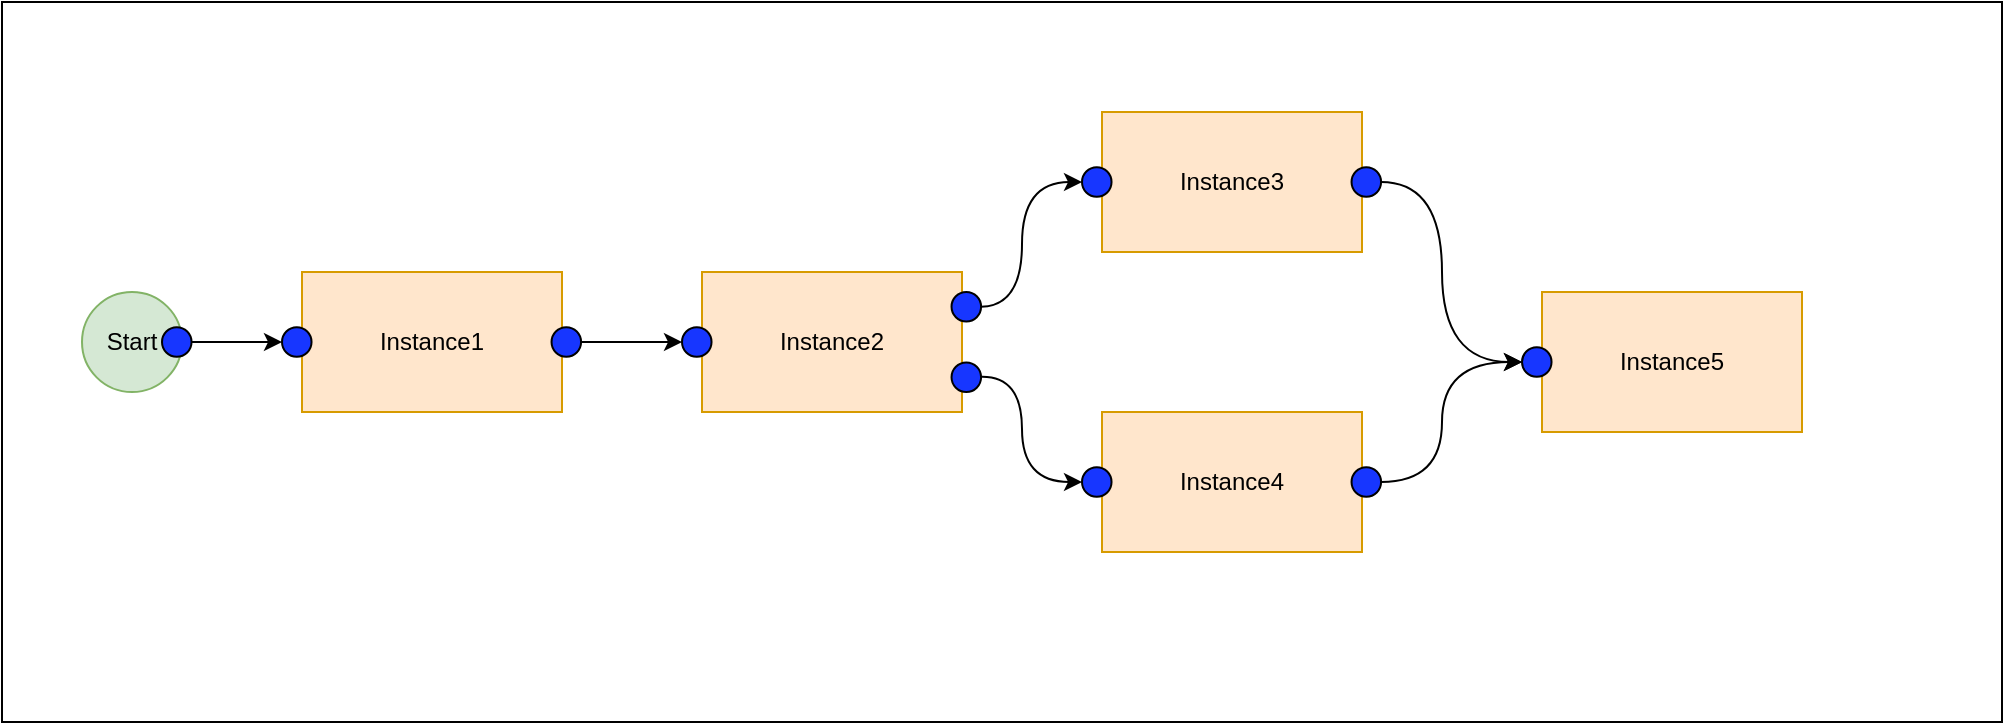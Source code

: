 <mxfile version="13.10.0" type="embed">
    <diagram id="nDFaJFDF_LfYMcwK0tZt" name="Page-1">
        <mxGraphModel dx="1062" dy="790" grid="1" gridSize="10" guides="1" tooltips="1" connect="1" arrows="1" fold="1" page="1" pageScale="1" pageWidth="850" pageHeight="1100" math="0" shadow="0">
            <root>
                <mxCell id="0"/>
                <mxCell id="1" parent="0"/>
                <mxCell id="2" value="" style="rounded=0;whiteSpace=wrap;html=1;" parent="1" vertex="1">
                    <mxGeometry x="10" y="75" width="1000" height="360" as="geometry"/>
                </mxCell>
                <mxCell id="6" value="&lt;font color=&quot;#000000&quot;&gt;Start&lt;/font&gt;" style="ellipse;whiteSpace=wrap;html=1;aspect=fixed;fillColor=#d5e8d4;strokeColor=#82b366;" parent="1" vertex="1">
                    <mxGeometry x="50" y="220" width="50" height="50" as="geometry"/>
                </mxCell>
                <mxCell id="7" value="" style="curved=1;endArrow=classic;html=1;entryX=0;entryY=0.5;entryDx=0;entryDy=0;" parent="1" source="47" target="11" edge="1">
                    <mxGeometry width="50" height="50" relative="1" as="geometry">
                        <mxPoint x="100" y="244.71" as="sourcePoint"/>
                        <mxPoint x="110" y="40" as="targetPoint"/>
                        <Array as="points"/>
                    </mxGeometry>
                </mxCell>
                <mxCell id="13" value="" style="group" parent="1" vertex="1" connectable="0">
                    <mxGeometry x="150" y="210" width="149.54" height="70" as="geometry"/>
                </mxCell>
                <mxCell id="5" value="" style="group" parent="13" vertex="1" connectable="0">
                    <mxGeometry width="134.77" height="70" as="geometry"/>
                </mxCell>
                <mxCell id="12" value="" style="group" parent="5" vertex="1" connectable="0">
                    <mxGeometry width="140" height="70" as="geometry"/>
                </mxCell>
                <mxCell id="3" value="&lt;font color=&quot;#000000&quot;&gt;Instance1&lt;/font&gt;" style="rounded=0;whiteSpace=wrap;html=1;fillColor=#ffe6cc;strokeColor=#d79b00;" parent="12" vertex="1">
                    <mxGeometry x="10" width="130" height="70" as="geometry"/>
                </mxCell>
                <mxCell id="11" value="" style="ellipse;whiteSpace=wrap;html=1;aspect=fixed;fillColor=#1736FF;" parent="12" vertex="1">
                    <mxGeometry y="27.61" width="14.77" height="14.77" as="geometry"/>
                </mxCell>
                <mxCell id="4" value="" style="ellipse;whiteSpace=wrap;html=1;aspect=fixed;fillColor=#1736FF;" parent="13" vertex="1">
                    <mxGeometry x="134.77" y="27.62" width="14.77" height="14.77" as="geometry"/>
                </mxCell>
                <mxCell id="14" value="" style="group" parent="1" vertex="1" connectable="0">
                    <mxGeometry x="350" y="210" width="149.54" height="70" as="geometry"/>
                </mxCell>
                <mxCell id="15" value="" style="group" parent="14" vertex="1" connectable="0">
                    <mxGeometry width="134.77" height="70" as="geometry"/>
                </mxCell>
                <mxCell id="16" value="" style="group" parent="15" vertex="1" connectable="0">
                    <mxGeometry width="140" height="70" as="geometry"/>
                </mxCell>
                <mxCell id="17" value="&lt;font color=&quot;#000000&quot;&gt;Instance2&lt;/font&gt;" style="rounded=0;whiteSpace=wrap;html=1;fillColor=#ffe6cc;strokeColor=#d79b00;" parent="16" vertex="1">
                    <mxGeometry x="10" width="130" height="70" as="geometry"/>
                </mxCell>
                <mxCell id="18" value="" style="ellipse;whiteSpace=wrap;html=1;aspect=fixed;fillColor=#1736FF;" parent="16" vertex="1">
                    <mxGeometry y="27.61" width="14.77" height="14.77" as="geometry"/>
                </mxCell>
                <mxCell id="19" value="" style="ellipse;whiteSpace=wrap;html=1;aspect=fixed;fillColor=#1736FF;" parent="14" vertex="1">
                    <mxGeometry x="134.77" y="10.0" width="14.77" height="14.77" as="geometry"/>
                </mxCell>
                <mxCell id="20" value="" style="curved=1;endArrow=classic;html=1;entryX=0;entryY=0.5;entryDx=0;entryDy=0;exitX=1;exitY=0.5;exitDx=0;exitDy=0;" parent="1" source="4" target="18" edge="1">
                    <mxGeometry width="50" height="50" relative="1" as="geometry">
                        <mxPoint x="110" y="254.71" as="sourcePoint"/>
                        <mxPoint x="160.0" y="254.995" as="targetPoint"/>
                        <Array as="points"/>
                    </mxGeometry>
                </mxCell>
                <mxCell id="21" value="" style="ellipse;whiteSpace=wrap;html=1;aspect=fixed;fillColor=#1736FF;" parent="1" vertex="1">
                    <mxGeometry x="484.77" y="255.23" width="14.77" height="14.77" as="geometry"/>
                </mxCell>
                <mxCell id="28" value="" style="curved=1;endArrow=classic;html=1;exitX=1;exitY=0.5;exitDx=0;exitDy=0;entryX=0;entryY=0.5;entryDx=0;entryDy=0;" parent="1" source="19" target="26" edge="1">
                    <mxGeometry width="50" height="50" relative="1" as="geometry">
                        <mxPoint x="460" y="190" as="sourcePoint"/>
                        <mxPoint x="510" y="140" as="targetPoint"/>
                        <Array as="points">
                            <mxPoint x="520" y="227"/>
                            <mxPoint x="520" y="165"/>
                        </Array>
                    </mxGeometry>
                </mxCell>
                <mxCell id="30" value="" style="group" parent="1" vertex="1" connectable="0">
                    <mxGeometry x="550" y="280" width="149.54" height="70" as="geometry"/>
                </mxCell>
                <mxCell id="31" value="" style="group" parent="30" vertex="1" connectable="0">
                    <mxGeometry width="134.77" height="70" as="geometry"/>
                </mxCell>
                <mxCell id="32" value="" style="group" parent="31" vertex="1" connectable="0">
                    <mxGeometry width="140" height="70" as="geometry"/>
                </mxCell>
                <mxCell id="33" value="&lt;font color=&quot;#000000&quot;&gt;Instance4&lt;/font&gt;" style="rounded=0;whiteSpace=wrap;html=1;fillColor=#ffe6cc;strokeColor=#d79b00;" parent="32" vertex="1">
                    <mxGeometry x="10" width="130" height="70" as="geometry"/>
                </mxCell>
                <mxCell id="34" value="" style="ellipse;whiteSpace=wrap;html=1;aspect=fixed;fillColor=#1736FF;" parent="32" vertex="1">
                    <mxGeometry y="27.61" width="14.77" height="14.77" as="geometry"/>
                </mxCell>
                <mxCell id="35" value="" style="ellipse;whiteSpace=wrap;html=1;aspect=fixed;fillColor=#1736FF;" parent="30" vertex="1">
                    <mxGeometry x="134.77" y="27.62" width="14.77" height="14.77" as="geometry"/>
                </mxCell>
                <mxCell id="37" value="" style="group" parent="1" vertex="1" connectable="0">
                    <mxGeometry x="550" y="130" width="149.54" height="70" as="geometry"/>
                </mxCell>
                <mxCell id="22" value="" style="group" parent="37" vertex="1" connectable="0">
                    <mxGeometry width="149.54" height="70" as="geometry"/>
                </mxCell>
                <mxCell id="23" value="" style="group" parent="22" vertex="1" connectable="0">
                    <mxGeometry width="134.77" height="70" as="geometry"/>
                </mxCell>
                <mxCell id="24" value="" style="group" parent="23" vertex="1" connectable="0">
                    <mxGeometry width="140" height="70" as="geometry"/>
                </mxCell>
                <mxCell id="25" value="&lt;font color=&quot;#000000&quot;&gt;Instance3&lt;/font&gt;" style="rounded=0;whiteSpace=wrap;html=1;fillColor=#ffe6cc;strokeColor=#d79b00;" parent="24" vertex="1">
                    <mxGeometry x="10" width="130" height="70" as="geometry"/>
                </mxCell>
                <mxCell id="26" value="" style="ellipse;whiteSpace=wrap;html=1;aspect=fixed;fillColor=#1736FF;" parent="24" vertex="1">
                    <mxGeometry y="27.61" width="14.77" height="14.77" as="geometry"/>
                </mxCell>
                <mxCell id="36" value="" style="ellipse;whiteSpace=wrap;html=1;aspect=fixed;fillColor=#1736FF;" parent="37" vertex="1">
                    <mxGeometry x="134.77" y="27.61" width="14.77" height="14.77" as="geometry"/>
                </mxCell>
                <mxCell id="38" value="" style="curved=1;endArrow=classic;html=1;exitX=1;exitY=0.5;exitDx=0;exitDy=0;entryX=0;entryY=0.5;entryDx=0;entryDy=0;" parent="1" target="34" edge="1">
                    <mxGeometry width="50" height="50" relative="1" as="geometry">
                        <mxPoint x="499.54" y="262.395" as="sourcePoint"/>
                        <mxPoint x="550.0" y="200.005" as="targetPoint"/>
                        <Array as="points">
                            <mxPoint x="520" y="262.01"/>
                            <mxPoint x="520" y="315"/>
                        </Array>
                    </mxGeometry>
                </mxCell>
                <mxCell id="39" value="" style="group" parent="1" vertex="1" connectable="0">
                    <mxGeometry x="770" y="220" width="149.54" height="70" as="geometry"/>
                </mxCell>
                <mxCell id="40" value="" style="group" parent="39" vertex="1" connectable="0">
                    <mxGeometry width="134.77" height="70" as="geometry"/>
                </mxCell>
                <mxCell id="41" value="" style="group" parent="40" vertex="1" connectable="0">
                    <mxGeometry width="140" height="70" as="geometry"/>
                </mxCell>
                <mxCell id="42" value="&lt;font color=&quot;#000000&quot;&gt;Instance5&lt;/font&gt;" style="rounded=0;whiteSpace=wrap;html=1;fillColor=#ffe6cc;strokeColor=#d79b00;" parent="41" vertex="1">
                    <mxGeometry x="10" width="130" height="70" as="geometry"/>
                </mxCell>
                <mxCell id="43" value="" style="ellipse;whiteSpace=wrap;html=1;aspect=fixed;fillColor=#1736FF;" parent="41" vertex="1">
                    <mxGeometry y="27.61" width="14.77" height="14.77" as="geometry"/>
                </mxCell>
                <mxCell id="45" value="" style="curved=1;endArrow=classic;html=1;exitX=1;exitY=0.5;exitDx=0;exitDy=0;entryX=0;entryY=0.5;entryDx=0;entryDy=0;" parent="1" edge="1">
                    <mxGeometry width="50" height="50" relative="1" as="geometry">
                        <mxPoint x="699.54" y="164.995" as="sourcePoint"/>
                        <mxPoint x="770.0" y="254.995" as="targetPoint"/>
                        <Array as="points">
                            <mxPoint x="730" y="165"/>
                            <mxPoint x="730" y="255"/>
                        </Array>
                    </mxGeometry>
                </mxCell>
                <mxCell id="46" value="" style="curved=1;endArrow=classic;html=1;exitX=1;exitY=0.5;exitDx=0;exitDy=0;entryX=0;entryY=0.5;entryDx=0;entryDy=0;" parent="1" source="35" target="43" edge="1">
                    <mxGeometry width="50" height="50" relative="1" as="geometry">
                        <mxPoint x="740.0" y="300.005" as="sourcePoint"/>
                        <mxPoint x="810.46" y="390.005" as="targetPoint"/>
                        <Array as="points">
                            <mxPoint x="730" y="315"/>
                            <mxPoint x="730" y="255"/>
                        </Array>
                    </mxGeometry>
                </mxCell>
                <mxCell id="47" value="" style="ellipse;whiteSpace=wrap;html=1;aspect=fixed;fillColor=#1736FF;" parent="1" vertex="1">
                    <mxGeometry x="90" y="237.61" width="14.77" height="14.77" as="geometry"/>
                </mxCell>
            </root>
        </mxGraphModel>
    </diagram>
</mxfile>
